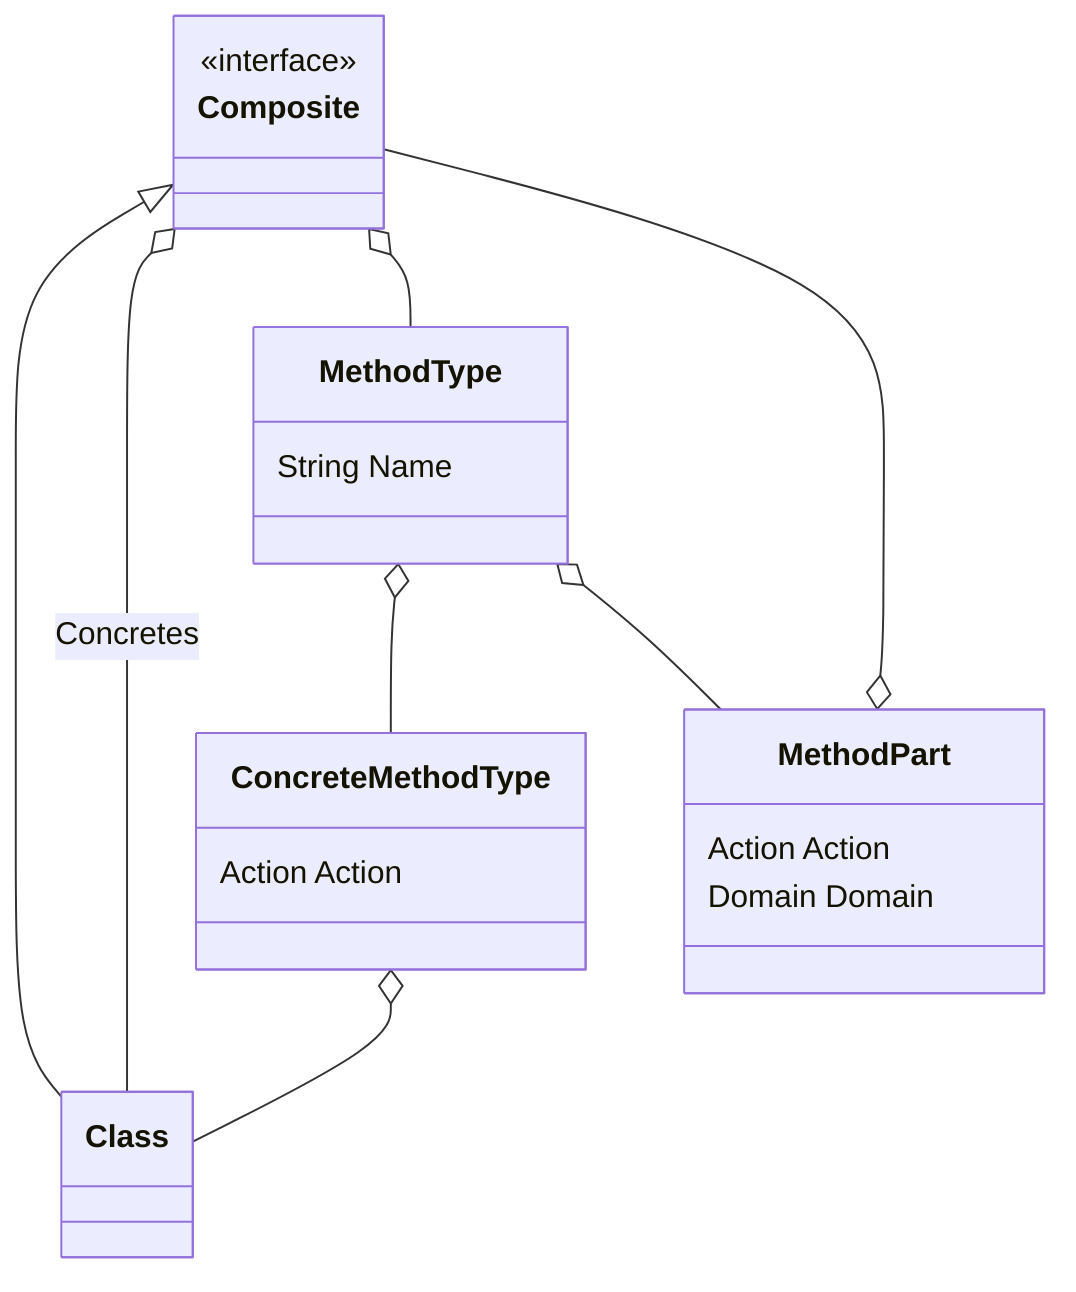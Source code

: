 classDiagram
    class Class
    Composite <|-- Class
    class Composite
    <<interface>> Composite
    Composite o-- Class : Concretes
    Composite o-- MethodType
    class ConcreteMethodType
    ConcreteMethodType : Action Action
    ConcreteMethodType o-- Class
    class MethodPart
    MethodPart : Action Action
    MethodPart o-- Composite
    MethodPart : Domain Domain
    class MethodType
    MethodType o-- ConcreteMethodType
    MethodType o-- MethodPart
    MethodType : String Name